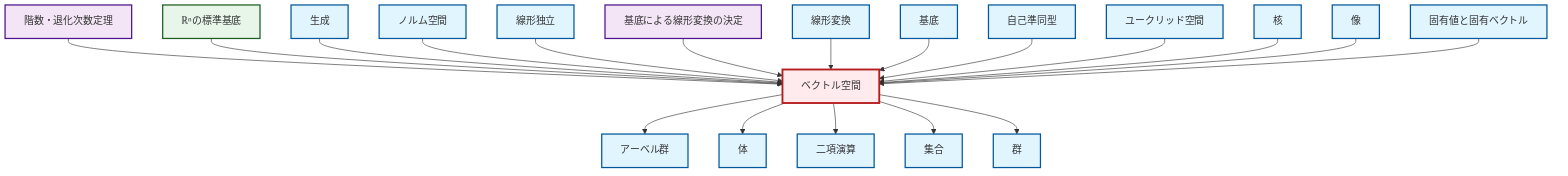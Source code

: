 graph TD
    classDef definition fill:#e1f5fe,stroke:#01579b,stroke-width:2px
    classDef theorem fill:#f3e5f5,stroke:#4a148c,stroke-width:2px
    classDef axiom fill:#fff3e0,stroke:#e65100,stroke-width:2px
    classDef example fill:#e8f5e9,stroke:#1b5e20,stroke-width:2px
    classDef current fill:#ffebee,stroke:#b71c1c,stroke-width:3px
    def-kernel["核"]:::definition
    def-field["体"]:::definition
    def-span["生成"]:::definition
    def-linear-transformation["線形変換"]:::definition
    thm-rank-nullity["階数・退化次数定理"]:::theorem
    def-binary-operation["二項演算"]:::definition
    def-euclidean-space["ユークリッド空間"]:::definition
    thm-linear-transformation-basis["基底による線形変換の決定"]:::theorem
    def-set["集合"]:::definition
    def-group["群"]:::definition
    def-abelian-group["アーベル群"]:::definition
    def-basis["基底"]:::definition
    def-linear-independence["線形独立"]:::definition
    def-eigenvalue-eigenvector["固有値と固有ベクトル"]:::definition
    ex-standard-basis-rn["ℝⁿの標準基底"]:::example
    def-endomorphism["自己準同型"]:::definition
    def-normed-vector-space["ノルム空間"]:::definition
    def-vector-space["ベクトル空間"]:::definition
    def-image["像"]:::definition
    thm-rank-nullity --> def-vector-space
    ex-standard-basis-rn --> def-vector-space
    def-span --> def-vector-space
    def-normed-vector-space --> def-vector-space
    def-vector-space --> def-abelian-group
    def-linear-independence --> def-vector-space
    thm-linear-transformation-basis --> def-vector-space
    def-linear-transformation --> def-vector-space
    def-basis --> def-vector-space
    def-vector-space --> def-field
    def-endomorphism --> def-vector-space
    def-vector-space --> def-binary-operation
    def-euclidean-space --> def-vector-space
    def-kernel --> def-vector-space
    def-image --> def-vector-space
    def-eigenvalue-eigenvector --> def-vector-space
    def-vector-space --> def-set
    def-vector-space --> def-group
    class def-vector-space current